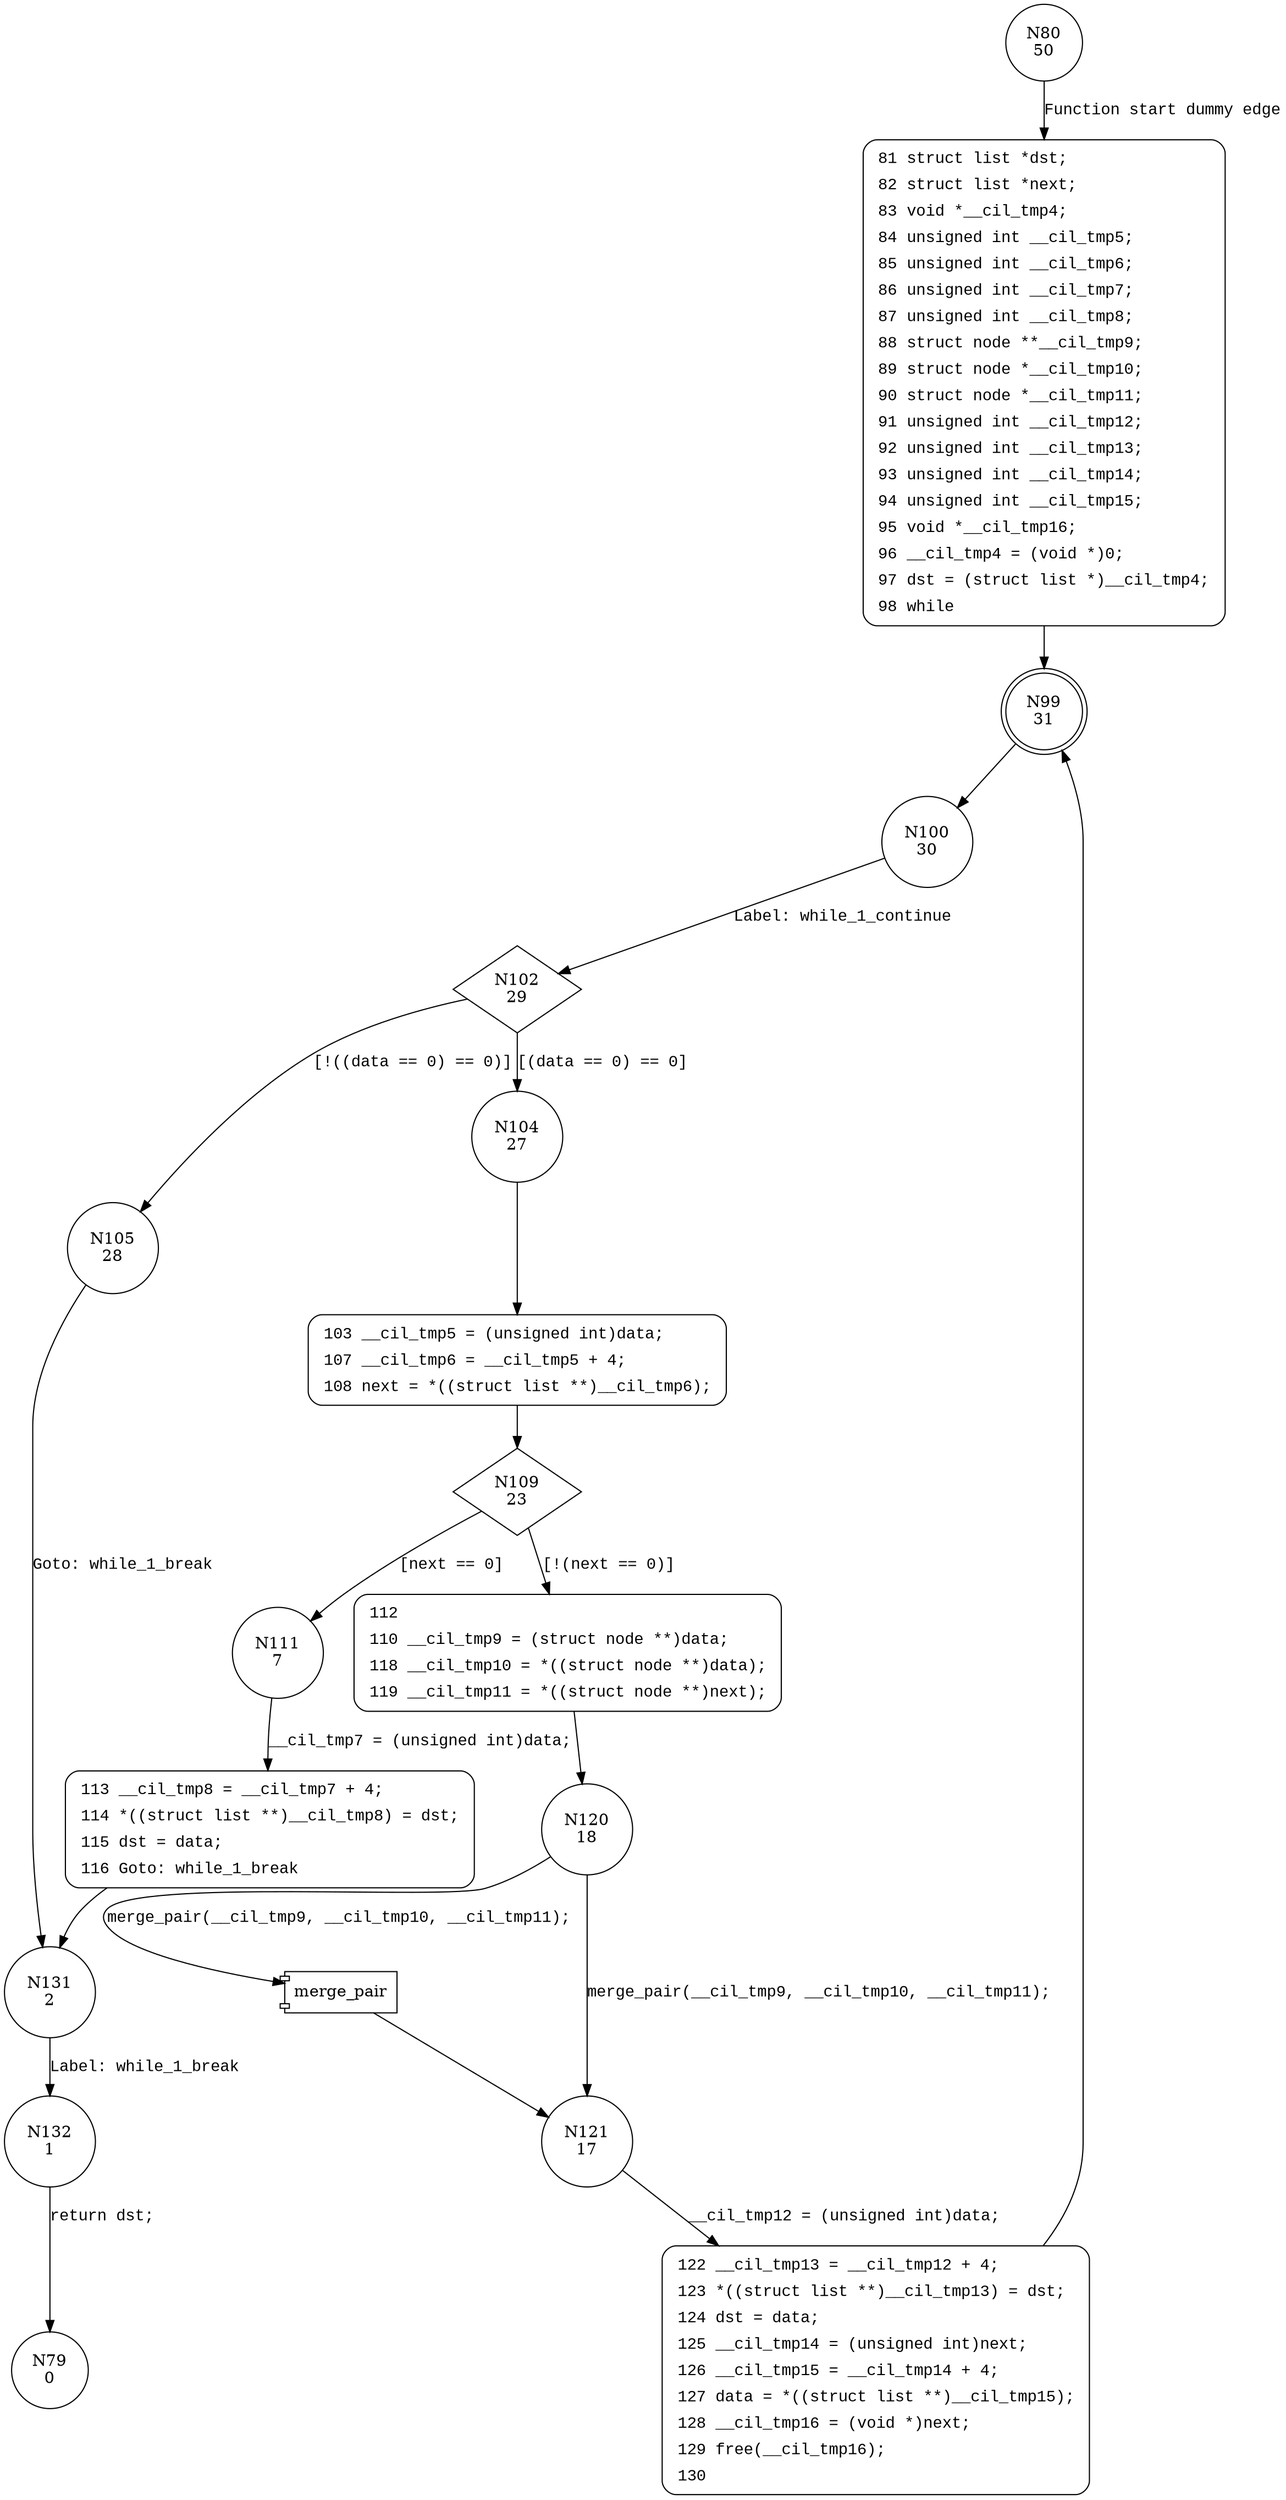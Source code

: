 digraph seq_sort_core {
80 [shape="circle" label="N80\n50"]
81 [shape="circle" label="N81\n49"]
99 [shape="doublecircle" label="N99\n31"]
100 [shape="circle" label="N100\n30"]
102 [shape="diamond" label="N102\n29"]
104 [shape="circle" label="N104\n27"]
105 [shape="circle" label="N105\n28"]
131 [shape="circle" label="N131\n2"]
132 [shape="circle" label="N132\n1"]
103 [shape="circle" label="N103\n26"]
109 [shape="diamond" label="N109\n23"]
111 [shape="circle" label="N111\n7"]
112 [shape="circle" label="N112\n22"]
120 [shape="circle" label="N120\n18"]
121 [shape="circle" label="N121\n17"]
122 [shape="circle" label="N122\n16"]
113 [shape="circle" label="N113\n6"]
79 [shape="circle" label="N79\n0"]
81 [style="filled,bold" penwidth="1" fillcolor="white" fontname="Courier New" shape="Mrecord" label=<<table border="0" cellborder="0" cellpadding="3" bgcolor="white"><tr><td align="right">81</td><td align="left">struct list *dst;</td></tr><tr><td align="right">82</td><td align="left">struct list *next;</td></tr><tr><td align="right">83</td><td align="left">void *__cil_tmp4;</td></tr><tr><td align="right">84</td><td align="left">unsigned int __cil_tmp5;</td></tr><tr><td align="right">85</td><td align="left">unsigned int __cil_tmp6;</td></tr><tr><td align="right">86</td><td align="left">unsigned int __cil_tmp7;</td></tr><tr><td align="right">87</td><td align="left">unsigned int __cil_tmp8;</td></tr><tr><td align="right">88</td><td align="left">struct node **__cil_tmp9;</td></tr><tr><td align="right">89</td><td align="left">struct node *__cil_tmp10;</td></tr><tr><td align="right">90</td><td align="left">struct node *__cil_tmp11;</td></tr><tr><td align="right">91</td><td align="left">unsigned int __cil_tmp12;</td></tr><tr><td align="right">92</td><td align="left">unsigned int __cil_tmp13;</td></tr><tr><td align="right">93</td><td align="left">unsigned int __cil_tmp14;</td></tr><tr><td align="right">94</td><td align="left">unsigned int __cil_tmp15;</td></tr><tr><td align="right">95</td><td align="left">void *__cil_tmp16;</td></tr><tr><td align="right">96</td><td align="left">__cil_tmp4 = (void *)0;</td></tr><tr><td align="right">97</td><td align="left">dst = (struct list *)__cil_tmp4;</td></tr><tr><td align="right">98</td><td align="left">while</td></tr></table>>]
81 -> 99[label=""]
103 [style="filled,bold" penwidth="1" fillcolor="white" fontname="Courier New" shape="Mrecord" label=<<table border="0" cellborder="0" cellpadding="3" bgcolor="white"><tr><td align="right">103</td><td align="left">__cil_tmp5 = (unsigned int)data;</td></tr><tr><td align="right">107</td><td align="left">__cil_tmp6 = __cil_tmp5 + 4;</td></tr><tr><td align="right">108</td><td align="left">next = *((struct list **)__cil_tmp6);</td></tr></table>>]
103 -> 109[label=""]
112 [style="filled,bold" penwidth="1" fillcolor="white" fontname="Courier New" shape="Mrecord" label=<<table border="0" cellborder="0" cellpadding="3" bgcolor="white"><tr><td align="right">112</td><td align="left"></td></tr><tr><td align="right">110</td><td align="left">__cil_tmp9 = (struct node **)data;</td></tr><tr><td align="right">118</td><td align="left">__cil_tmp10 = *((struct node **)data);</td></tr><tr><td align="right">119</td><td align="left">__cil_tmp11 = *((struct node **)next);</td></tr></table>>]
112 -> 120[label=""]
122 [style="filled,bold" penwidth="1" fillcolor="white" fontname="Courier New" shape="Mrecord" label=<<table border="0" cellborder="0" cellpadding="3" bgcolor="white"><tr><td align="right">122</td><td align="left">__cil_tmp13 = __cil_tmp12 + 4;</td></tr><tr><td align="right">123</td><td align="left">*((struct list **)__cil_tmp13) = dst;</td></tr><tr><td align="right">124</td><td align="left">dst = data;</td></tr><tr><td align="right">125</td><td align="left">__cil_tmp14 = (unsigned int)next;</td></tr><tr><td align="right">126</td><td align="left">__cil_tmp15 = __cil_tmp14 + 4;</td></tr><tr><td align="right">127</td><td align="left">data = *((struct list **)__cil_tmp15);</td></tr><tr><td align="right">128</td><td align="left">__cil_tmp16 = (void *)next;</td></tr><tr><td align="right">129</td><td align="left">free(__cil_tmp16);</td></tr><tr><td align="right">130</td><td align="left"></td></tr></table>>]
122 -> 99[label=""]
113 [style="filled,bold" penwidth="1" fillcolor="white" fontname="Courier New" shape="Mrecord" label=<<table border="0" cellborder="0" cellpadding="3" bgcolor="white"><tr><td align="right">113</td><td align="left">__cil_tmp8 = __cil_tmp7 + 4;</td></tr><tr><td align="right">114</td><td align="left">*((struct list **)__cil_tmp8) = dst;</td></tr><tr><td align="right">115</td><td align="left">dst = data;</td></tr><tr><td align="right">116</td><td align="left">Goto: while_1_break</td></tr></table>>]
113 -> 131[label=""]
80 -> 81 [label="Function start dummy edge" fontname="Courier New"]
99 -> 100 [label="" fontname="Courier New"]
102 -> 104 [label="[(data == 0) == 0]" fontname="Courier New"]
102 -> 105 [label="[!((data == 0) == 0)]" fontname="Courier New"]
131 -> 132 [label="Label: while_1_break" fontname="Courier New"]
104 -> 103 [label="" fontname="Courier New"]
109 -> 111 [label="[next == 0]" fontname="Courier New"]
109 -> 112 [label="[!(next == 0)]" fontname="Courier New"]
100005 [shape="component" label="merge_pair"]
120 -> 100005 [label="merge_pair(__cil_tmp9, __cil_tmp10, __cil_tmp11);" fontname="Courier New"]
100005 -> 121 [label="" fontname="Courier New"]
120 -> 121 [label="merge_pair(__cil_tmp9, __cil_tmp10, __cil_tmp11);" fontname="Courier New"]
121 -> 122 [label="__cil_tmp12 = (unsigned int)data;" fontname="Courier New"]
111 -> 113 [label="__cil_tmp7 = (unsigned int)data;" fontname="Courier New"]
100 -> 102 [label="Label: while_1_continue" fontname="Courier New"]
105 -> 131 [label="Goto: while_1_break" fontname="Courier New"]
132 -> 79 [label="return dst;" fontname="Courier New"]
}